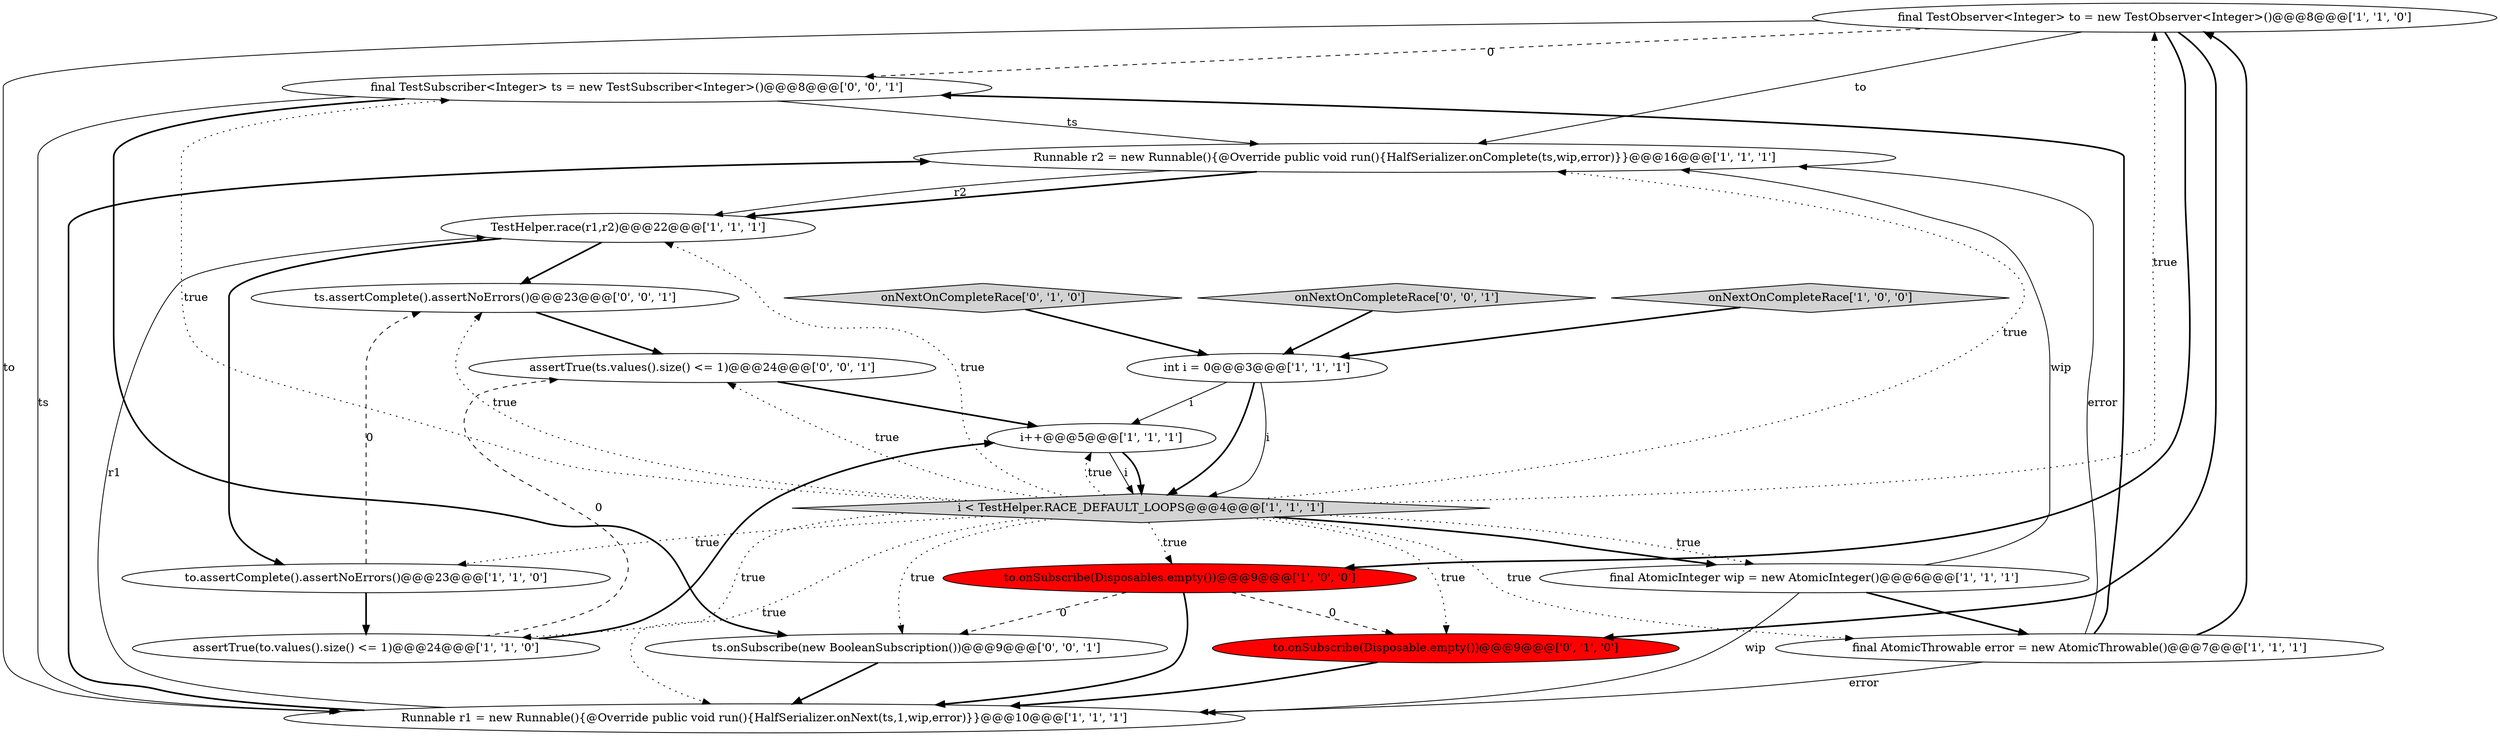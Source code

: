 digraph {
3 [style = filled, label = "final TestObserver<Integer> to = new TestObserver<Integer>()@@@8@@@['1', '1', '0']", fillcolor = white, shape = ellipse image = "AAA0AAABBB1BBB"];
17 [style = filled, label = "final TestSubscriber<Integer> ts = new TestSubscriber<Integer>()@@@8@@@['0', '0', '1']", fillcolor = white, shape = ellipse image = "AAA0AAABBB3BBB"];
10 [style = filled, label = "to.onSubscribe(Disposables.empty())@@@9@@@['1', '0', '0']", fillcolor = red, shape = ellipse image = "AAA1AAABBB1BBB"];
4 [style = filled, label = "int i = 0@@@3@@@['1', '1', '1']", fillcolor = white, shape = ellipse image = "AAA0AAABBB1BBB"];
9 [style = filled, label = "Runnable r2 = new Runnable(){@Override public void run(){HalfSerializer.onComplete(ts,wip,error)}}@@@16@@@['1', '1', '1']", fillcolor = white, shape = ellipse image = "AAA0AAABBB1BBB"];
5 [style = filled, label = "final AtomicInteger wip = new AtomicInteger()@@@6@@@['1', '1', '1']", fillcolor = white, shape = ellipse image = "AAA0AAABBB1BBB"];
0 [style = filled, label = "assertTrue(to.values().size() <= 1)@@@24@@@['1', '1', '0']", fillcolor = white, shape = ellipse image = "AAA0AAABBB1BBB"];
18 [style = filled, label = "onNextOnCompleteRace['0', '0', '1']", fillcolor = lightgray, shape = diamond image = "AAA0AAABBB3BBB"];
15 [style = filled, label = "assertTrue(ts.values().size() <= 1)@@@24@@@['0', '0', '1']", fillcolor = white, shape = ellipse image = "AAA0AAABBB3BBB"];
19 [style = filled, label = "ts.assertComplete().assertNoErrors()@@@23@@@['0', '0', '1']", fillcolor = white, shape = ellipse image = "AAA0AAABBB3BBB"];
16 [style = filled, label = "ts.onSubscribe(new BooleanSubscription())@@@9@@@['0', '0', '1']", fillcolor = white, shape = ellipse image = "AAA0AAABBB3BBB"];
6 [style = filled, label = "TestHelper.race(r1,r2)@@@22@@@['1', '1', '1']", fillcolor = white, shape = ellipse image = "AAA0AAABBB1BBB"];
8 [style = filled, label = "Runnable r1 = new Runnable(){@Override public void run(){HalfSerializer.onNext(ts,1,wip,error)}}@@@10@@@['1', '1', '1']", fillcolor = white, shape = ellipse image = "AAA0AAABBB1BBB"];
14 [style = filled, label = "to.onSubscribe(Disposable.empty())@@@9@@@['0', '1', '0']", fillcolor = red, shape = ellipse image = "AAA1AAABBB2BBB"];
12 [style = filled, label = "onNextOnCompleteRace['1', '0', '0']", fillcolor = lightgray, shape = diamond image = "AAA0AAABBB1BBB"];
7 [style = filled, label = "i < TestHelper.RACE_DEFAULT_LOOPS@@@4@@@['1', '1', '1']", fillcolor = lightgray, shape = diamond image = "AAA0AAABBB1BBB"];
1 [style = filled, label = "i++@@@5@@@['1', '1', '1']", fillcolor = white, shape = ellipse image = "AAA0AAABBB1BBB"];
13 [style = filled, label = "onNextOnCompleteRace['0', '1', '0']", fillcolor = lightgray, shape = diamond image = "AAA0AAABBB2BBB"];
11 [style = filled, label = "final AtomicThrowable error = new AtomicThrowable()@@@7@@@['1', '1', '1']", fillcolor = white, shape = ellipse image = "AAA0AAABBB1BBB"];
2 [style = filled, label = "to.assertComplete().assertNoErrors()@@@23@@@['1', '1', '0']", fillcolor = white, shape = ellipse image = "AAA0AAABBB1BBB"];
4->7 [style = solid, label="i"];
17->16 [style = bold, label=""];
7->2 [style = dotted, label="true"];
7->6 [style = dotted, label="true"];
3->9 [style = solid, label="to"];
2->19 [style = dashed, label="0"];
3->17 [style = dashed, label="0"];
7->10 [style = dotted, label="true"];
16->8 [style = bold, label=""];
7->19 [style = dotted, label="true"];
3->14 [style = bold, label=""];
8->6 [style = solid, label="r1"];
4->1 [style = solid, label="i"];
0->15 [style = dashed, label="0"];
5->8 [style = solid, label="wip"];
6->19 [style = bold, label=""];
7->9 [style = dotted, label="true"];
17->8 [style = solid, label="ts"];
3->8 [style = solid, label="to"];
7->0 [style = dotted, label="true"];
1->7 [style = bold, label=""];
7->15 [style = dotted, label="true"];
5->9 [style = solid, label="wip"];
4->7 [style = bold, label=""];
9->6 [style = bold, label=""];
7->5 [style = dotted, label="true"];
6->2 [style = bold, label=""];
3->10 [style = bold, label=""];
7->5 [style = bold, label=""];
9->6 [style = solid, label="r2"];
2->0 [style = bold, label=""];
18->4 [style = bold, label=""];
10->8 [style = bold, label=""];
12->4 [style = bold, label=""];
7->11 [style = dotted, label="true"];
11->3 [style = bold, label=""];
15->1 [style = bold, label=""];
7->3 [style = dotted, label="true"];
0->1 [style = bold, label=""];
8->9 [style = bold, label=""];
7->16 [style = dotted, label="true"];
11->9 [style = solid, label="error"];
11->17 [style = bold, label=""];
5->11 [style = bold, label=""];
14->8 [style = bold, label=""];
11->8 [style = solid, label="error"];
10->16 [style = dashed, label="0"];
19->15 [style = bold, label=""];
7->1 [style = dotted, label="true"];
7->8 [style = dotted, label="true"];
7->17 [style = dotted, label="true"];
17->9 [style = solid, label="ts"];
10->14 [style = dashed, label="0"];
1->7 [style = solid, label="i"];
13->4 [style = bold, label=""];
7->14 [style = dotted, label="true"];
}
